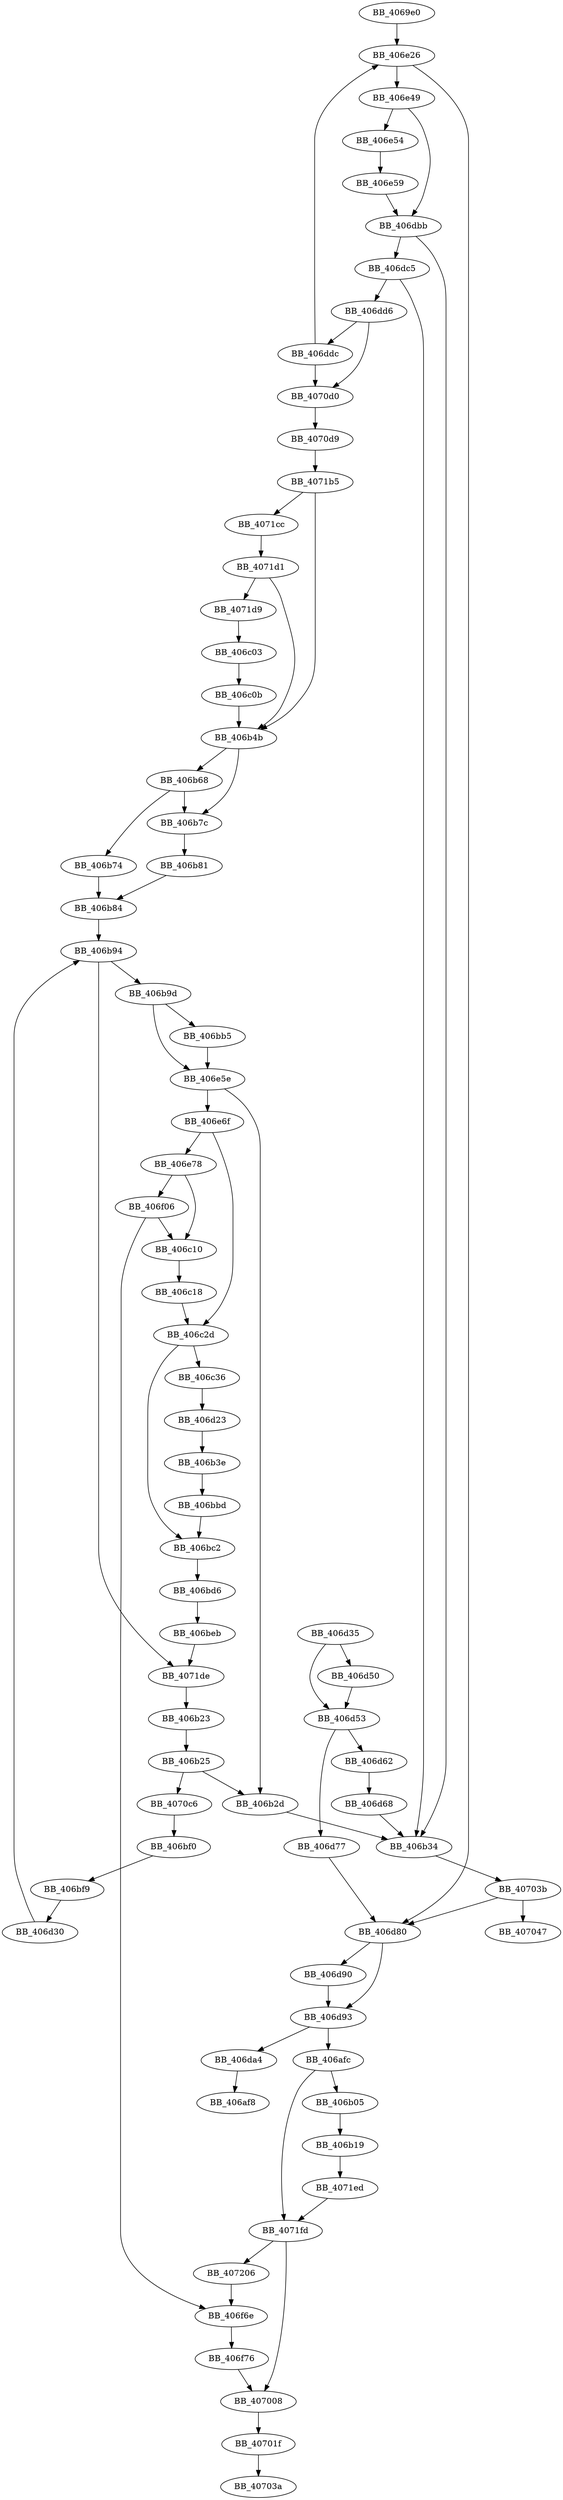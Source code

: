 DiGraph sub_4069E0{
BB_4069e0->BB_406e26
BB_406afc->BB_406b05
BB_406afc->BB_4071fd
BB_406b05->BB_406b19
BB_406b19->BB_4071ed
BB_406b23->BB_406b25
BB_406b25->BB_406b2d
BB_406b25->BB_4070c6
BB_406b2d->BB_406b34
BB_406b34->BB_40703b
BB_406b3e->BB_406bbd
BB_406b4b->BB_406b68
BB_406b4b->BB_406b7c
BB_406b68->BB_406b74
BB_406b68->BB_406b7c
BB_406b74->BB_406b84
BB_406b7c->BB_406b81
BB_406b81->BB_406b84
BB_406b84->BB_406b94
BB_406b94->BB_406b9d
BB_406b94->BB_4071de
BB_406b9d->BB_406bb5
BB_406b9d->BB_406e5e
BB_406bb5->BB_406e5e
BB_406bbd->BB_406bc2
BB_406bc2->BB_406bd6
BB_406bd6->BB_406beb
BB_406beb->BB_4071de
BB_406bf0->BB_406bf9
BB_406bf9->BB_406d30
BB_406c03->BB_406c0b
BB_406c0b->BB_406b4b
BB_406c10->BB_406c18
BB_406c18->BB_406c2d
BB_406c2d->BB_406bc2
BB_406c2d->BB_406c36
BB_406c36->BB_406d23
BB_406d23->BB_406b3e
BB_406d30->BB_406b94
BB_406d35->BB_406d50
BB_406d35->BB_406d53
BB_406d50->BB_406d53
BB_406d53->BB_406d62
BB_406d53->BB_406d77
BB_406d62->BB_406d68
BB_406d68->BB_406b34
BB_406d77->BB_406d80
BB_406d80->BB_406d90
BB_406d80->BB_406d93
BB_406d90->BB_406d93
BB_406d93->BB_406afc
BB_406d93->BB_406da4
BB_406da4->BB_406af8
BB_406dbb->BB_406b34
BB_406dbb->BB_406dc5
BB_406dc5->BB_406b34
BB_406dc5->BB_406dd6
BB_406dd6->BB_406ddc
BB_406dd6->BB_4070d0
BB_406ddc->BB_406e26
BB_406ddc->BB_4070d0
BB_406e26->BB_406d80
BB_406e26->BB_406e49
BB_406e49->BB_406dbb
BB_406e49->BB_406e54
BB_406e54->BB_406e59
BB_406e59->BB_406dbb
BB_406e5e->BB_406b2d
BB_406e5e->BB_406e6f
BB_406e6f->BB_406c2d
BB_406e6f->BB_406e78
BB_406e78->BB_406c10
BB_406e78->BB_406f06
BB_406f06->BB_406c10
BB_406f06->BB_406f6e
BB_406f6e->BB_406f76
BB_406f76->BB_407008
BB_407008->BB_40701f
BB_40701f->BB_40703a
BB_40703b->BB_406d80
BB_40703b->BB_407047
BB_4070c6->BB_406bf0
BB_4070d0->BB_4070d9
BB_4070d9->BB_4071b5
BB_4071b5->BB_406b4b
BB_4071b5->BB_4071cc
BB_4071cc->BB_4071d1
BB_4071d1->BB_406b4b
BB_4071d1->BB_4071d9
BB_4071d9->BB_406c03
BB_4071de->BB_406b23
BB_4071ed->BB_4071fd
BB_4071fd->BB_407008
BB_4071fd->BB_407206
BB_407206->BB_406f6e
}
